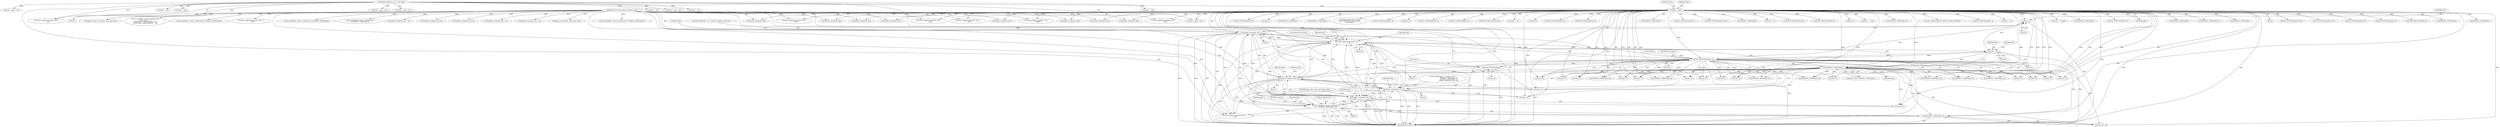 digraph "0_tcpdump_d10a0f980fe8f9407ab1ffbd612641433ebe175e@pointer" {
"1002286" [label="(Call,tptr+2)"];
"1002151" [label="(Call,ND_TCHECK2(tptr[0], 2))"];
"1002374" [label="(Call,ND_TCHECK2(*tptr,8))"];
"1002387" [label="(Call,tptr +=8)"];
"1002378" [label="(Call,print_unknown_data(ndo, tptr, \"\n\t      \", 8))"];
"1002284" [label="(Call,ipaddr_string(ndo, tptr+2))"];
"1002219" [label="(Call,ipaddr_string(ndo, tptr+2))"];
"1002203" [label="(Call,ipaddr_string(ndo, tptr+4))"];
"1002298" [label="(Call,ipaddr_string(ndo, tptr+2))"];
"1002237" [label="(Call,as_printf(ndo, astostr, sizeof(astostr),\n\t\t\t    EXTRACT_32BITS(tptr+2)))"];
"1000126" [label="(MethodParameterIn,netdissect_options *ndo)"];
"1002242" [label="(Call,EXTRACT_32BITS(tptr+2))"];
"1000142" [label="(Call,tptr = pptr)"];
"1000128" [label="(MethodParameterIn,const u_char *pptr)"];
"1002158" [label="(Call,EXTRACT_16BITS(tptr))"];
"1002325" [label="(Call,tptr+6)"];
"1002358" [label="(Call,tptr+4)"];
"1002848" [label="(Call,EXTRACT_32BITS(tptr))"];
"1002237" [label="(Call,as_printf(ndo, astostr, sizeof(astostr),\n\t\t\t    EXTRACT_32BITS(tptr+2)))"];
"1000401" [label="(Call,as_printf(ndo, astostr, sizeof(astostr), EXTRACT_16BITS(tptr)))"];
"1002305" [label="(Identifier,bgp_extd_comm_ospf_rtype_values)"];
"1002331" [label="(Call,tptr+6)"];
"1002570" [label="(Call,ND_TCHECK2(tptr[0], 3))"];
"1001073" [label="(Call,ND_TCHECK2(tptr[0], tlen))"];
"1000622" [label="(Call,EXTRACT_16BITS(tptr))"];
"1002436" [label="(Call,tptr +=5)"];
"1002525" [label="(Call,ND_TCHECK2(tptr[0], 8))"];
"1002383" [label="(ControlStructure,break;)"];
"1002389" [label="(Literal,8)"];
"1001615" [label="(Call,print_unknown_data(ndo, tptr, \"\n\t    \", tlen))"];
"1002447" [label="(Call,ND_TCHECK2(tptr[0], 8))"];
"1002188" [label="(Call,ND_PRINT((ndo, \": %u:%u (= %s)\",\n                               EXTRACT_16BITS(tptr+2),\n                               EXTRACT_32BITS(tptr+4),\n                               ipaddr_string(ndo, tptr+4))))"];
"1000128" [label="(MethodParameterIn,const u_char *pptr)"];
"1002247" [label="(Call,tptr+6)"];
"1002240" [label="(Call,sizeof(astostr))"];
"1002582" [label="(Call,tptr+1)"];
"1001623" [label="(Call,tptr = pptr + len)"];
"1002147" [label="(Identifier,tlen)"];
"1001097" [label="(Call,tptr += tlen)"];
"1002536" [label="(Call,ipaddr_string(ndo, tptr))"];
"1001625" [label="(Call,pptr + len)"];
"1002152" [label="(Call,tptr[0])"];
"1001169" [label="(Call,pptr + len)"];
"1002368" [label="(Call,EXTRACT_16BITS(tptr+2))"];
"1002374" [label="(Call,ND_TCHECK2(*tptr,8))"];
"1002431" [label="(Call,EXTRACT_24BITS(tptr+2))"];
"1002243" [label="(Call,tptr+2)"];
"1001640" [label="(Call,ND_TCHECK2(tptr[0], BGP_MP_NLRI_MINSIZE))"];
"1001691" [label="(Call,tptr < pptr + len)"];
"1000615" [label="(Call,ND_TCHECK2(tptr[0], 3))"];
"1002236" [label="(Block,)"];
"1000542" [label="(Call,tptr +=4)"];
"1000206" [label="(Call,tptr < pptr + len)"];
"1002640" [label="(Call,tptr += length)"];
"1002205" [label="(Call,tptr+4)"];
"1002203" [label="(Call,ipaddr_string(ndo, tptr+4))"];
"1002279" [label="(Call,ND_PRINT((ndo, \"%s\", ipaddr_string(ndo, tptr+2))))"];
"1002387" [label="(Call,tptr +=8)"];
"1000461" [label="(Call,EXTRACT_32BITS(tptr))"];
"1002380" [label="(Identifier,tptr)"];
"1002354" [label="(Call,tptr+3)"];
"1000421" [label="(Call,as_printf(ndo, astostr, sizeof(astostr),\n\t\t\tEXTRACT_32BITS(tptr)))"];
"1002220" [label="(Identifier,ndo)"];
"1000587" [label="(Call,ND_TCHECK2(tptr[0], 4))"];
"1000144" [label="(Identifier,pptr)"];
"1002315" [label="(Call,tptr+7)"];
"1002357" [label="(Call,EXTRACT_16BITS(tptr+4))"];
"1002369" [label="(Call,tptr+2)"];
"1002157" [label="(Identifier,extd_comm)"];
"1002349" [label="(Call,tptr+2)"];
"1000428" [label="(Call,ipaddr_string(ndo, tptr + 4))"];
"1002482" [label="(Call,ipaddr_string(ndo, tptr+4))"];
"1002382" [label="(Literal,8)"];
"1002226" [label="(Identifier,tptr)"];
"1002248" [label="(Identifier,tptr)"];
"1002257" [label="(Call,tptr+2)"];
"1002286" [label="(Call,tptr+2)"];
"1000200" [label="(Call,bgp_attr_get_as_size(ndo, atype, pptr, len))"];
"1002199" [label="(Call,EXTRACT_32BITS(tptr+4))"];
"1002256" [label="(Call,EXTRACT_32BITS(tptr+2))"];
"1000493" [label="(Call,EXTRACT_32BITS(tptr))"];
"1001693" [label="(Call,pptr + len)"];
"1002155" [label="(Literal,2)"];
"1002381" [label="(Literal,\"\n\t      \")"];
"1002219" [label="(Call,ipaddr_string(ndo, tptr+2))"];
"1002461" [label="(Call,ipaddr_string(ndo, tptr+4))"];
"1002581" [label="(Call,EXTRACT_16BITS(tptr+1))"];
"1002288" [label="(Literal,2)"];
"1002516" [label="(Call,ipaddr_string(ndo, tptr))"];
"1000682" [label="(Call,print_unknown_data(ndo, tptr, \"\n\t    \", tlen))"];
"1000357" [label="(Call,EXTRACT_32BITS(tptr))"];
"1002195" [label="(Call,tptr+2)"];
"1002225" [label="(Call,tptr+6)"];
"1002246" [label="(Call,EXTRACT_16BITS(tptr+6))"];
"1000143" [label="(Identifier,tptr)"];
"1000126" [label="(MethodParameterIn,netdissect_options *ndo)"];
"1002151" [label="(Call,ND_TCHECK2(tptr[0], 2))"];
"1002239" [label="(Identifier,astostr)"];
"1000130" [label="(Block,)"];
"1000385" [label="(Call,ND_TCHECK2(tptr[0], len))"];
"1000142" [label="(Call,tptr = pptr)"];
"1002298" [label="(Call,ipaddr_string(ndo, tptr+2))"];
"1000463" [label="(Call,ipaddr_string(ndo, tptr + 4))"];
"1002287" [label="(Identifier,tptr)"];
"1002377" [label="(Literal,8)"];
"1000663" [label="(Call,ND_TCHECK2(tptr[0], tlen))"];
"1002218" [label="(Block,)"];
"1002158" [label="(Call,EXTRACT_16BITS(tptr))"];
"1000486" [label="(Call,ND_TCHECK2(tptr[0], 4))"];
"1002648" [label="(Call,ND_TCHECK2(tptr[0], 4))"];
"1002149" [label="(Block,)"];
"1002489" [label="(Call,ND_TCHECK2(tptr[0], 4))"];
"1002178" [label="(Call,tptr+2)"];
"1000426" [label="(Call,EXTRACT_32BITS(tptr))"];
"1002200" [label="(Call,tptr+4)"];
"1002297" [label="(Block,)"];
"1002184" [label="(Block,)"];
"1000408" [label="(Call,ipaddr_string(ndo, tptr + 2))"];
"1001092" [label="(Call,print_unknown_data(ndo, tptr, \"\n\t    \", tlen))"];
"1000208" [label="(Call,pptr + len)"];
"1002282" [label="(Block,)"];
"1002479" [label="(Call,ipaddr_string(ndo, tptr))"];
"1000406" [label="(Call,EXTRACT_16BITS(tptr))"];
"1002221" [label="(Call,tptr+2)"];
"1002505" [label="(Call,ND_TCHECK2(tptr[0], 8))"];
"1002375" [label="(Call,*tptr)"];
"1002800" [label="(Call,bgp_attr_print(ndo, atype, tptr, alen))"];
"1002398" [label="(Call,tptr+1)"];
"1002668" [label="(Call,EXTRACT_32BITS(tptr))"];
"1000146" [label="(Identifier,tlen)"];
"1002635" [label="(Call,print_unknown_data(ndo, tptr,\"\n\t      \", length))"];
"1002909" [label="(Call,print_unknown_data(ndo, pptr, \"\n\t    \", len))"];
"1002499" [label="(Call,ipaddr_string(ndo, tptr))"];
"1002890" [label="(Call,print_unknown_data(ndo, pptr, \"\n\t    \", len))"];
"1001647" [label="(Call,EXTRACT_16BITS(tptr))"];
"1000456" [label="(Call,as_printf(ndo, astostr, sizeof(astostr), EXTRACT_32BITS(tptr)))"];
"1002300" [label="(Call,tptr+2)"];
"1002285" [label="(Identifier,ndo)"];
"1002919" [label="(MethodReturn,RET)"];
"1000170" [label="(Call,tok2str(bgp_origin_values,\n\t\t\t\t\t\t\"Unknown Origin Typecode\",\n\t\t\t\t\t\ttptr[0]))"];
"1002408" [label="(Call,ND_TCHECK2(tptr[0], 5))"];
"1002432" [label="(Call,tptr+2)"];
"1002204" [label="(Identifier,ndo)"];
"1002552" [label="(Call,print_unknown_data(ndo, tptr, \"\n\t      \", tlen))"];
"1000347" [label="(Call,ND_TCHECK2(tptr[0], 4))"];
"1000557" [label="(Call,ND_TCHECK2(tptr[0], 4))"];
"1001167" [label="(Call,tptr < pptr + len)"];
"1002468" [label="(Call,ND_TCHECK2(tptr[0], 8))"];
"1002585" [label="(Call,tptr += 3)"];
"1002198" [label="(Block,)"];
"1002224" [label="(Call,EXTRACT_16BITS(tptr+6))"];
"1000258" [label="(Call,as_printf(ndo, astostr, sizeof(astostr),\n\t\t\t\tas_size == 2 ?\n\t\t\t\tEXTRACT_16BITS(&tptr[2 + i]) :\n\t\t\t\tEXTRACT_32BITS(&tptr[2 + i])))"];
"1002378" [label="(Call,print_unknown_data(ndo, tptr, \"\n\t      \", 8))"];
"1002159" [label="(Identifier,tptr)"];
"1002242" [label="(Call,EXTRACT_32BITS(tptr+2))"];
"1002119" [label="(Call,tptr = pptr + len)"];
"1002156" [label="(Call,extd_comm=EXTRACT_16BITS(tptr))"];
"1002194" [label="(Call,EXTRACT_16BITS(tptr+2))"];
"1002299" [label="(Identifier,ndo)"];
"1002379" [label="(Identifier,ndo)"];
"1000598" [label="(Call,ipaddr_string(ndo, tptr))"];
"1002663" [label="(Call,as_printf(ndo, astostr, sizeof(astostr), EXTRACT_32BITS(tptr)))"];
"1002238" [label="(Identifier,ndo)"];
"1002091" [label="(Call,tptr-3)"];
"1000445" [label="(Call,ND_TCHECK2(tptr[0], 8))"];
"1002458" [label="(Call,ipaddr_string(ndo, tptr))"];
"1000321" [label="(Call,ND_TCHECK2(tptr[0], 4))"];
"1000331" [label="(Call,ipaddr_string(ndo, tptr))"];
"1002388" [label="(Identifier,tptr)"];
"1000567" [label="(Call,ipaddr_string(ndo, tptr))"];
"1002121" [label="(Call,pptr + len)"];
"1002109" [label="(Call,print_unknown_data(ndo, tptr-3, \"\n\t    \", tlen))"];
"1002308" [label="(Call,tptr+6)"];
"1002284" [label="(Call,ipaddr_string(ndo, tptr+2))"];
"1002286" -> "1002284"  [label="AST: "];
"1002286" -> "1002288"  [label="CFG: "];
"1002287" -> "1002286"  [label="AST: "];
"1002288" -> "1002286"  [label="AST: "];
"1002284" -> "1002286"  [label="CFG: "];
"1002286" -> "1002919"  [label="DDG: "];
"1002151" -> "1002286"  [label="DDG: "];
"1000142" -> "1002286"  [label="DDG: "];
"1002158" -> "1002286"  [label="DDG: "];
"1002151" -> "1002149"  [label="AST: "];
"1002151" -> "1002155"  [label="CFG: "];
"1002152" -> "1002151"  [label="AST: "];
"1002155" -> "1002151"  [label="AST: "];
"1002157" -> "1002151"  [label="CFG: "];
"1002151" -> "1002919"  [label="DDG: "];
"1002151" -> "1002919"  [label="DDG: "];
"1002374" -> "1002151"  [label="DDG: "];
"1002387" -> "1002151"  [label="DDG: "];
"1000142" -> "1002151"  [label="DDG: "];
"1002151" -> "1002158"  [label="DDG: "];
"1002151" -> "1002178"  [label="DDG: "];
"1002151" -> "1002194"  [label="DDG: "];
"1002151" -> "1002195"  [label="DDG: "];
"1002151" -> "1002199"  [label="DDG: "];
"1002151" -> "1002200"  [label="DDG: "];
"1002151" -> "1002203"  [label="DDG: "];
"1002151" -> "1002205"  [label="DDG: "];
"1002151" -> "1002219"  [label="DDG: "];
"1002151" -> "1002221"  [label="DDG: "];
"1002151" -> "1002224"  [label="DDG: "];
"1002151" -> "1002225"  [label="DDG: "];
"1002151" -> "1002242"  [label="DDG: "];
"1002151" -> "1002243"  [label="DDG: "];
"1002151" -> "1002246"  [label="DDG: "];
"1002151" -> "1002247"  [label="DDG: "];
"1002151" -> "1002256"  [label="DDG: "];
"1002151" -> "1002257"  [label="DDG: "];
"1002151" -> "1002284"  [label="DDG: "];
"1002151" -> "1002298"  [label="DDG: "];
"1002151" -> "1002300"  [label="DDG: "];
"1002151" -> "1002308"  [label="DDG: "];
"1002151" -> "1002315"  [label="DDG: "];
"1002151" -> "1002325"  [label="DDG: "];
"1002151" -> "1002331"  [label="DDG: "];
"1002151" -> "1002349"  [label="DDG: "];
"1002151" -> "1002354"  [label="DDG: "];
"1002151" -> "1002357"  [label="DDG: "];
"1002151" -> "1002358"  [label="DDG: "];
"1002151" -> "1002368"  [label="DDG: "];
"1002151" -> "1002369"  [label="DDG: "];
"1002151" -> "1002374"  [label="DDG: "];
"1002151" -> "1002378"  [label="DDG: "];
"1002151" -> "1002387"  [label="DDG: "];
"1002374" -> "1002184"  [label="AST: "];
"1002374" -> "1002377"  [label="CFG: "];
"1002375" -> "1002374"  [label="AST: "];
"1002377" -> "1002374"  [label="AST: "];
"1002379" -> "1002374"  [label="CFG: "];
"1002374" -> "1002919"  [label="DDG: "];
"1002374" -> "1002919"  [label="DDG: "];
"1002387" -> "1002149"  [label="AST: "];
"1002387" -> "1002389"  [label="CFG: "];
"1002388" -> "1002387"  [label="AST: "];
"1002389" -> "1002387"  [label="AST: "];
"1002147" -> "1002387"  [label="CFG: "];
"1002387" -> "1002919"  [label="DDG: "];
"1002387" -> "1002158"  [label="DDG: "];
"1002378" -> "1002387"  [label="DDG: "];
"1000142" -> "1002387"  [label="DDG: "];
"1002158" -> "1002387"  [label="DDG: "];
"1002378" -> "1002184"  [label="AST: "];
"1002378" -> "1002382"  [label="CFG: "];
"1002379" -> "1002378"  [label="AST: "];
"1002380" -> "1002378"  [label="AST: "];
"1002381" -> "1002378"  [label="AST: "];
"1002382" -> "1002378"  [label="AST: "];
"1002383" -> "1002378"  [label="CFG: "];
"1002378" -> "1002919"  [label="DDG: "];
"1002378" -> "1002919"  [label="DDG: "];
"1002378" -> "1002919"  [label="DDG: "];
"1002378" -> "1002203"  [label="DDG: "];
"1002378" -> "1002219"  [label="DDG: "];
"1002378" -> "1002237"  [label="DDG: "];
"1002378" -> "1002284"  [label="DDG: "];
"1002378" -> "1002298"  [label="DDG: "];
"1002284" -> "1002378"  [label="DDG: "];
"1002219" -> "1002378"  [label="DDG: "];
"1002203" -> "1002378"  [label="DDG: "];
"1002298" -> "1002378"  [label="DDG: "];
"1002237" -> "1002378"  [label="DDG: "];
"1000126" -> "1002378"  [label="DDG: "];
"1000142" -> "1002378"  [label="DDG: "];
"1002158" -> "1002378"  [label="DDG: "];
"1002378" -> "1002909"  [label="DDG: "];
"1002284" -> "1002282"  [label="AST: "];
"1002285" -> "1002284"  [label="AST: "];
"1002279" -> "1002284"  [label="CFG: "];
"1002284" -> "1002919"  [label="DDG: "];
"1002284" -> "1002919"  [label="DDG: "];
"1002284" -> "1002919"  [label="DDG: "];
"1002284" -> "1002203"  [label="DDG: "];
"1002284" -> "1002219"  [label="DDG: "];
"1002284" -> "1002237"  [label="DDG: "];
"1002219" -> "1002284"  [label="DDG: "];
"1002203" -> "1002284"  [label="DDG: "];
"1002298" -> "1002284"  [label="DDG: "];
"1002237" -> "1002284"  [label="DDG: "];
"1000126" -> "1002284"  [label="DDG: "];
"1000142" -> "1002284"  [label="DDG: "];
"1002158" -> "1002284"  [label="DDG: "];
"1002284" -> "1002298"  [label="DDG: "];
"1002284" -> "1002909"  [label="DDG: "];
"1002219" -> "1002218"  [label="AST: "];
"1002219" -> "1002221"  [label="CFG: "];
"1002220" -> "1002219"  [label="AST: "];
"1002221" -> "1002219"  [label="AST: "];
"1002226" -> "1002219"  [label="CFG: "];
"1002219" -> "1002919"  [label="DDG: "];
"1002219" -> "1002919"  [label="DDG: "];
"1002219" -> "1002919"  [label="DDG: "];
"1002219" -> "1002203"  [label="DDG: "];
"1002203" -> "1002219"  [label="DDG: "];
"1002298" -> "1002219"  [label="DDG: "];
"1002237" -> "1002219"  [label="DDG: "];
"1000126" -> "1002219"  [label="DDG: "];
"1000142" -> "1002219"  [label="DDG: "];
"1002158" -> "1002219"  [label="DDG: "];
"1002219" -> "1002237"  [label="DDG: "];
"1002219" -> "1002298"  [label="DDG: "];
"1002219" -> "1002909"  [label="DDG: "];
"1002203" -> "1002198"  [label="AST: "];
"1002203" -> "1002205"  [label="CFG: "];
"1002204" -> "1002203"  [label="AST: "];
"1002205" -> "1002203"  [label="AST: "];
"1002188" -> "1002203"  [label="CFG: "];
"1002203" -> "1002919"  [label="DDG: "];
"1002203" -> "1002919"  [label="DDG: "];
"1002203" -> "1002919"  [label="DDG: "];
"1002298" -> "1002203"  [label="DDG: "];
"1002237" -> "1002203"  [label="DDG: "];
"1000126" -> "1002203"  [label="DDG: "];
"1000142" -> "1002203"  [label="DDG: "];
"1002158" -> "1002203"  [label="DDG: "];
"1002203" -> "1002237"  [label="DDG: "];
"1002203" -> "1002298"  [label="DDG: "];
"1002203" -> "1002909"  [label="DDG: "];
"1002298" -> "1002297"  [label="AST: "];
"1002298" -> "1002300"  [label="CFG: "];
"1002299" -> "1002298"  [label="AST: "];
"1002300" -> "1002298"  [label="AST: "];
"1002305" -> "1002298"  [label="CFG: "];
"1002298" -> "1002919"  [label="DDG: "];
"1002298" -> "1002919"  [label="DDG: "];
"1002298" -> "1002919"  [label="DDG: "];
"1002298" -> "1002237"  [label="DDG: "];
"1002237" -> "1002298"  [label="DDG: "];
"1000126" -> "1002298"  [label="DDG: "];
"1000142" -> "1002298"  [label="DDG: "];
"1002158" -> "1002298"  [label="DDG: "];
"1002298" -> "1002909"  [label="DDG: "];
"1002237" -> "1002236"  [label="AST: "];
"1002237" -> "1002242"  [label="CFG: "];
"1002238" -> "1002237"  [label="AST: "];
"1002239" -> "1002237"  [label="AST: "];
"1002240" -> "1002237"  [label="AST: "];
"1002242" -> "1002237"  [label="AST: "];
"1002248" -> "1002237"  [label="CFG: "];
"1002237" -> "1002919"  [label="DDG: "];
"1002237" -> "1002919"  [label="DDG: "];
"1002237" -> "1002919"  [label="DDG: "];
"1002237" -> "1002919"  [label="DDG: "];
"1000126" -> "1002237"  [label="DDG: "];
"1002242" -> "1002237"  [label="DDG: "];
"1002237" -> "1002909"  [label="DDG: "];
"1000126" -> "1000125"  [label="AST: "];
"1000126" -> "1002919"  [label="DDG: "];
"1000126" -> "1000200"  [label="DDG: "];
"1000126" -> "1000258"  [label="DDG: "];
"1000126" -> "1000331"  [label="DDG: "];
"1000126" -> "1000401"  [label="DDG: "];
"1000126" -> "1000408"  [label="DDG: "];
"1000126" -> "1000421"  [label="DDG: "];
"1000126" -> "1000428"  [label="DDG: "];
"1000126" -> "1000456"  [label="DDG: "];
"1000126" -> "1000463"  [label="DDG: "];
"1000126" -> "1000567"  [label="DDG: "];
"1000126" -> "1000598"  [label="DDG: "];
"1000126" -> "1000682"  [label="DDG: "];
"1000126" -> "1001092"  [label="DDG: "];
"1000126" -> "1001615"  [label="DDG: "];
"1000126" -> "1002109"  [label="DDG: "];
"1000126" -> "1002458"  [label="DDG: "];
"1000126" -> "1002461"  [label="DDG: "];
"1000126" -> "1002479"  [label="DDG: "];
"1000126" -> "1002482"  [label="DDG: "];
"1000126" -> "1002499"  [label="DDG: "];
"1000126" -> "1002516"  [label="DDG: "];
"1000126" -> "1002536"  [label="DDG: "];
"1000126" -> "1002552"  [label="DDG: "];
"1000126" -> "1002635"  [label="DDG: "];
"1000126" -> "1002663"  [label="DDG: "];
"1000126" -> "1002800"  [label="DDG: "];
"1000126" -> "1002890"  [label="DDG: "];
"1000126" -> "1002909"  [label="DDG: "];
"1002242" -> "1002243"  [label="CFG: "];
"1002243" -> "1002242"  [label="AST: "];
"1002242" -> "1002919"  [label="DDG: "];
"1000142" -> "1002242"  [label="DDG: "];
"1002158" -> "1002242"  [label="DDG: "];
"1000142" -> "1000130"  [label="AST: "];
"1000142" -> "1000144"  [label="CFG: "];
"1000143" -> "1000142"  [label="AST: "];
"1000144" -> "1000142"  [label="AST: "];
"1000146" -> "1000142"  [label="CFG: "];
"1000142" -> "1002919"  [label="DDG: "];
"1000142" -> "1002919"  [label="DDG: "];
"1000128" -> "1000142"  [label="DDG: "];
"1000142" -> "1000170"  [label="DDG: "];
"1000142" -> "1000206"  [label="DDG: "];
"1000142" -> "1000321"  [label="DDG: "];
"1000142" -> "1000331"  [label="DDG: "];
"1000142" -> "1000347"  [label="DDG: "];
"1000142" -> "1000357"  [label="DDG: "];
"1000142" -> "1000385"  [label="DDG: "];
"1000142" -> "1000406"  [label="DDG: "];
"1000142" -> "1000426"  [label="DDG: "];
"1000142" -> "1000445"  [label="DDG: "];
"1000142" -> "1000461"  [label="DDG: "];
"1000142" -> "1000486"  [label="DDG: "];
"1000142" -> "1000493"  [label="DDG: "];
"1000142" -> "1000542"  [label="DDG: "];
"1000142" -> "1000557"  [label="DDG: "];
"1000142" -> "1000567"  [label="DDG: "];
"1000142" -> "1000587"  [label="DDG: "];
"1000142" -> "1000598"  [label="DDG: "];
"1000142" -> "1000615"  [label="DDG: "];
"1000142" -> "1000622"  [label="DDG: "];
"1000142" -> "1000663"  [label="DDG: "];
"1000142" -> "1000682"  [label="DDG: "];
"1000142" -> "1001073"  [label="DDG: "];
"1000142" -> "1001092"  [label="DDG: "];
"1000142" -> "1001097"  [label="DDG: "];
"1000142" -> "1001615"  [label="DDG: "];
"1000142" -> "1001640"  [label="DDG: "];
"1000142" -> "1001647"  [label="DDG: "];
"1000142" -> "1002091"  [label="DDG: "];
"1000142" -> "1002158"  [label="DDG: "];
"1000142" -> "1002194"  [label="DDG: "];
"1000142" -> "1002195"  [label="DDG: "];
"1000142" -> "1002199"  [label="DDG: "];
"1000142" -> "1002200"  [label="DDG: "];
"1000142" -> "1002205"  [label="DDG: "];
"1000142" -> "1002221"  [label="DDG: "];
"1000142" -> "1002224"  [label="DDG: "];
"1000142" -> "1002225"  [label="DDG: "];
"1000142" -> "1002243"  [label="DDG: "];
"1000142" -> "1002246"  [label="DDG: "];
"1000142" -> "1002247"  [label="DDG: "];
"1000142" -> "1002256"  [label="DDG: "];
"1000142" -> "1002257"  [label="DDG: "];
"1000142" -> "1002300"  [label="DDG: "];
"1000142" -> "1002308"  [label="DDG: "];
"1000142" -> "1002315"  [label="DDG: "];
"1000142" -> "1002325"  [label="DDG: "];
"1000142" -> "1002331"  [label="DDG: "];
"1000142" -> "1002349"  [label="DDG: "];
"1000142" -> "1002354"  [label="DDG: "];
"1000142" -> "1002357"  [label="DDG: "];
"1000142" -> "1002358"  [label="DDG: "];
"1000142" -> "1002368"  [label="DDG: "];
"1000142" -> "1002369"  [label="DDG: "];
"1000142" -> "1002398"  [label="DDG: "];
"1000142" -> "1002408"  [label="DDG: "];
"1000142" -> "1002431"  [label="DDG: "];
"1000142" -> "1002432"  [label="DDG: "];
"1000142" -> "1002436"  [label="DDG: "];
"1000142" -> "1002447"  [label="DDG: "];
"1000142" -> "1002458"  [label="DDG: "];
"1000142" -> "1002468"  [label="DDG: "];
"1000142" -> "1002479"  [label="DDG: "];
"1000142" -> "1002489"  [label="DDG: "];
"1000142" -> "1002499"  [label="DDG: "];
"1000142" -> "1002505"  [label="DDG: "];
"1000142" -> "1002516"  [label="DDG: "];
"1000142" -> "1002525"  [label="DDG: "];
"1000142" -> "1002536"  [label="DDG: "];
"1000142" -> "1002552"  [label="DDG: "];
"1000142" -> "1002570"  [label="DDG: "];
"1000142" -> "1002581"  [label="DDG: "];
"1000142" -> "1002582"  [label="DDG: "];
"1000142" -> "1002585"  [label="DDG: "];
"1000142" -> "1002635"  [label="DDG: "];
"1000142" -> "1002640"  [label="DDG: "];
"1000142" -> "1002648"  [label="DDG: "];
"1000142" -> "1002668"  [label="DDG: "];
"1000142" -> "1002848"  [label="DDG: "];
"1000128" -> "1000125"  [label="AST: "];
"1000128" -> "1002919"  [label="DDG: "];
"1000128" -> "1000200"  [label="DDG: "];
"1000128" -> "1000206"  [label="DDG: "];
"1000128" -> "1000208"  [label="DDG: "];
"1000128" -> "1001167"  [label="DDG: "];
"1000128" -> "1001169"  [label="DDG: "];
"1000128" -> "1001623"  [label="DDG: "];
"1000128" -> "1001625"  [label="DDG: "];
"1000128" -> "1001691"  [label="DDG: "];
"1000128" -> "1001693"  [label="DDG: "];
"1000128" -> "1002119"  [label="DDG: "];
"1000128" -> "1002121"  [label="DDG: "];
"1000128" -> "1002890"  [label="DDG: "];
"1000128" -> "1002909"  [label="DDG: "];
"1002158" -> "1002156"  [label="AST: "];
"1002158" -> "1002159"  [label="CFG: "];
"1002159" -> "1002158"  [label="AST: "];
"1002156" -> "1002158"  [label="CFG: "];
"1002158" -> "1002156"  [label="DDG: "];
"1002158" -> "1002178"  [label="DDG: "];
"1002158" -> "1002194"  [label="DDG: "];
"1002158" -> "1002195"  [label="DDG: "];
"1002158" -> "1002199"  [label="DDG: "];
"1002158" -> "1002200"  [label="DDG: "];
"1002158" -> "1002205"  [label="DDG: "];
"1002158" -> "1002221"  [label="DDG: "];
"1002158" -> "1002224"  [label="DDG: "];
"1002158" -> "1002225"  [label="DDG: "];
"1002158" -> "1002243"  [label="DDG: "];
"1002158" -> "1002246"  [label="DDG: "];
"1002158" -> "1002247"  [label="DDG: "];
"1002158" -> "1002256"  [label="DDG: "];
"1002158" -> "1002257"  [label="DDG: "];
"1002158" -> "1002300"  [label="DDG: "];
"1002158" -> "1002308"  [label="DDG: "];
"1002158" -> "1002315"  [label="DDG: "];
"1002158" -> "1002325"  [label="DDG: "];
"1002158" -> "1002331"  [label="DDG: "];
"1002158" -> "1002349"  [label="DDG: "];
"1002158" -> "1002354"  [label="DDG: "];
"1002158" -> "1002357"  [label="DDG: "];
"1002158" -> "1002358"  [label="DDG: "];
"1002158" -> "1002368"  [label="DDG: "];
"1002158" -> "1002369"  [label="DDG: "];
}
